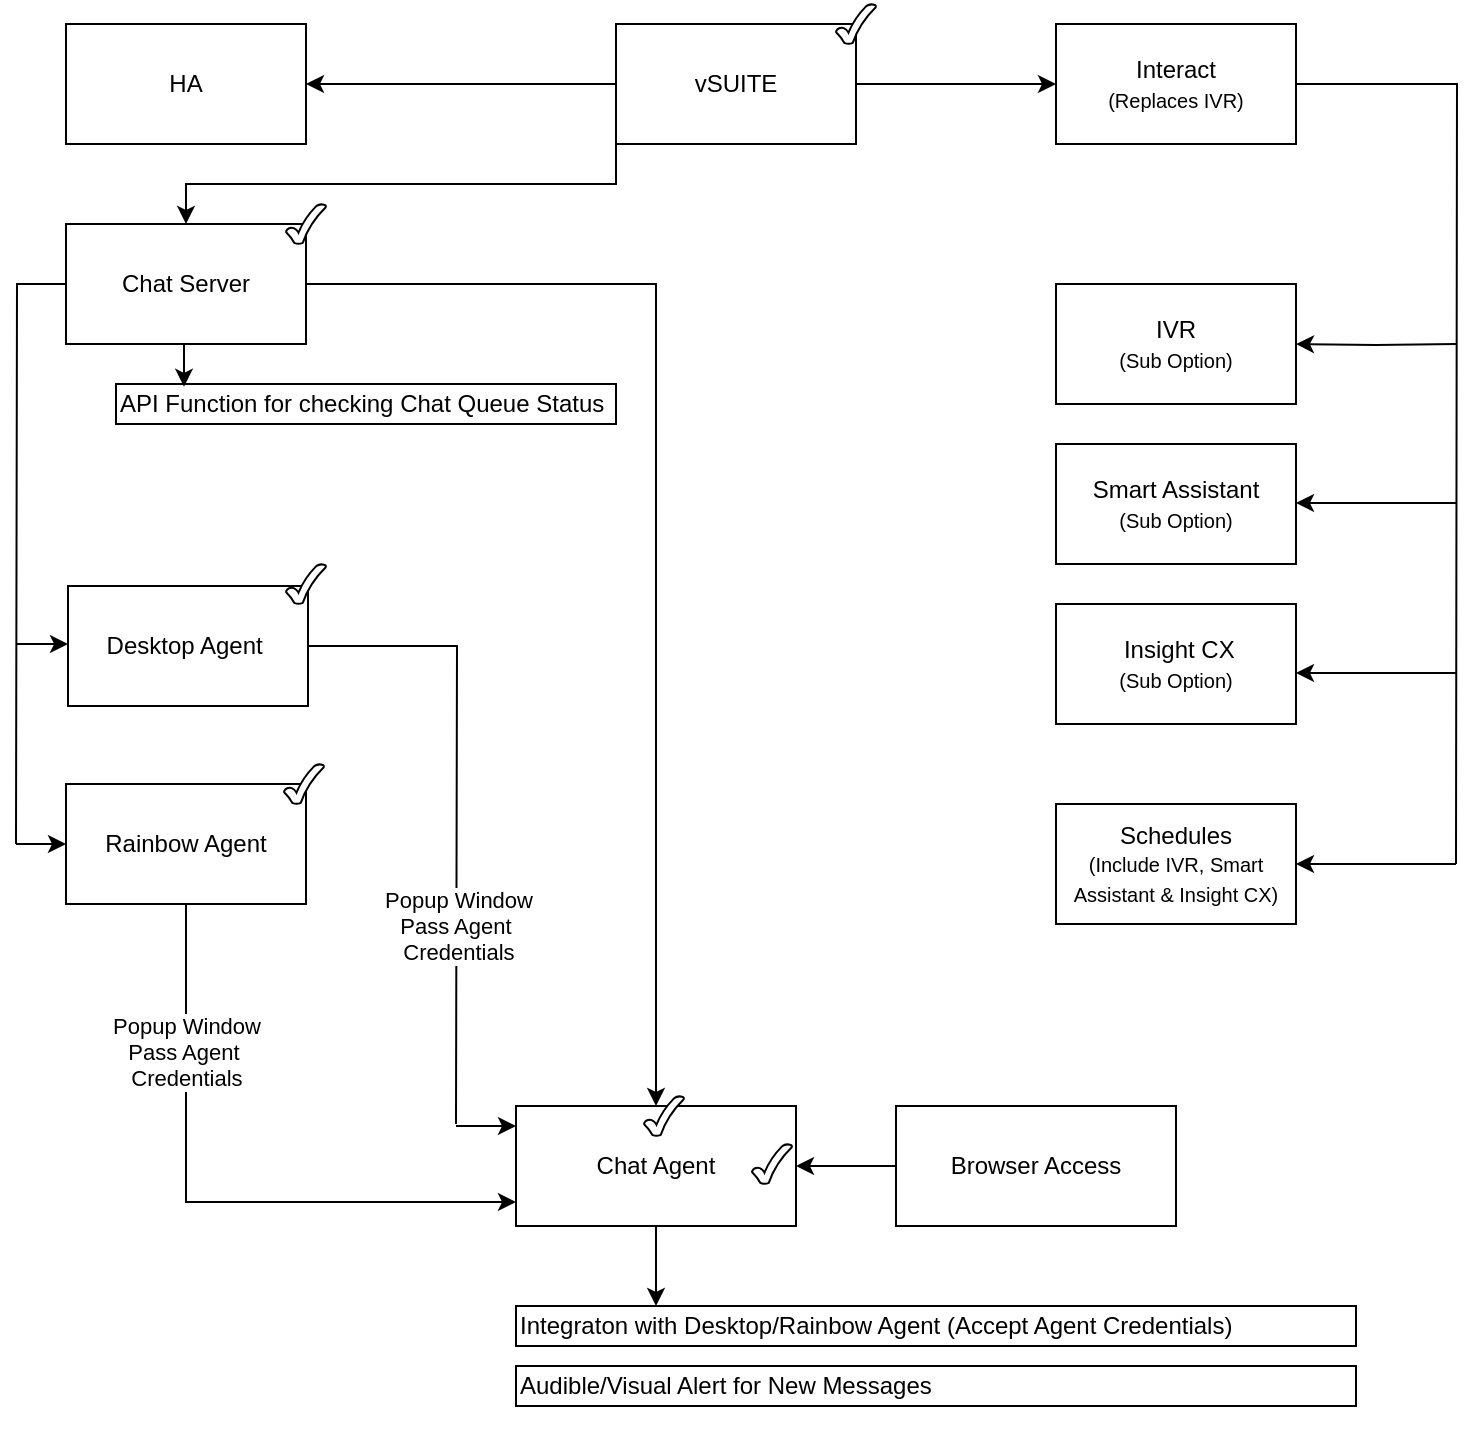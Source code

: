 <mxfile version="28.2.0">
  <diagram name="Page-1" id="HPRNnmYeag9wvSMXlz_C">
    <mxGraphModel dx="1540" dy="837" grid="1" gridSize="10" guides="1" tooltips="1" connect="1" arrows="1" fold="1" page="1" pageScale="1" pageWidth="827" pageHeight="1169" math="0" shadow="0">
      <root>
        <mxCell id="0" />
        <mxCell id="1" parent="0" />
        <mxCell id="qeHFE5mkfLP8KZIX4y5K-9" value="" style="group" vertex="1" connectable="0" parent="1">
          <mxGeometry x="330" y="10" width="130" height="70" as="geometry" />
        </mxCell>
        <mxCell id="qeHFE5mkfLP8KZIX4y5K-3" value="&lt;span style=&quot;color: light-dark(rgb(0, 0, 0), rgb(26, 26, 26));&quot;&gt;vSUITE&lt;/span&gt;" style="rounded=0;whiteSpace=wrap;html=1;fillColor=light-dark(#FFFFFF,#CCCCCC);movable=1;resizable=1;rotatable=1;deletable=1;editable=1;locked=0;connectable=1;" vertex="1" parent="qeHFE5mkfLP8KZIX4y5K-9">
          <mxGeometry y="10" width="120" height="60" as="geometry" />
        </mxCell>
        <mxCell id="qeHFE5mkfLP8KZIX4y5K-7" value="" style="verticalLabelPosition=bottom;verticalAlign=top;html=1;shape=mxgraph.basic.tick;fillColor=light-dark(#FFFFFF,#66CC00);movable=1;resizable=1;rotatable=1;deletable=1;editable=1;locked=0;connectable=1;" vertex="1" parent="qeHFE5mkfLP8KZIX4y5K-9">
          <mxGeometry x="110" width="20" height="20" as="geometry" />
        </mxCell>
        <mxCell id="qeHFE5mkfLP8KZIX4y5K-10" value="" style="group" vertex="1" connectable="0" parent="1">
          <mxGeometry x="55" y="110" width="130" height="70" as="geometry" />
        </mxCell>
        <mxCell id="qeHFE5mkfLP8KZIX4y5K-65" style="edgeStyle=orthogonalEdgeStyle;rounded=0;orthogonalLoop=1;jettySize=auto;html=1;exitX=0;exitY=0.5;exitDx=0;exitDy=0;endArrow=none;endFill=0;" edge="1" parent="qeHFE5mkfLP8KZIX4y5K-10" source="qeHFE5mkfLP8KZIX4y5K-6">
          <mxGeometry relative="1" as="geometry">
            <mxPoint x="-25" y="320" as="targetPoint" />
          </mxGeometry>
        </mxCell>
        <mxCell id="qeHFE5mkfLP8KZIX4y5K-88" style="edgeStyle=orthogonalEdgeStyle;rounded=0;orthogonalLoop=1;jettySize=auto;html=1;exitX=1;exitY=0.5;exitDx=0;exitDy=0;endArrow=none;endFill=0;" edge="1" parent="qeHFE5mkfLP8KZIX4y5K-10" source="qeHFE5mkfLP8KZIX4y5K-16">
          <mxGeometry relative="1" as="geometry">
            <mxPoint x="195" y="460" as="targetPoint" />
          </mxGeometry>
        </mxCell>
        <mxCell id="qeHFE5mkfLP8KZIX4y5K-109" value="Popup Window&lt;br&gt;Pass Agent&amp;nbsp;&lt;br&gt;Credentials" style="edgeLabel;html=1;align=center;verticalAlign=middle;resizable=0;points=[];" vertex="1" connectable="0" parent="qeHFE5mkfLP8KZIX4y5K-88">
          <mxGeometry x="-0.175" y="1" relative="1" as="geometry">
            <mxPoint x="-1" y="85" as="offset" />
          </mxGeometry>
        </mxCell>
        <mxCell id="qeHFE5mkfLP8KZIX4y5K-6" value="&lt;span style=&quot;color: light-dark(rgb(0, 0, 0), rgb(0, 0, 0));&quot;&gt;Chat Server&lt;/span&gt;" style="rounded=0;whiteSpace=wrap;html=1;fillColor=light-dark(#FFFFFF,#CCCCCC);" vertex="1" parent="qeHFE5mkfLP8KZIX4y5K-10">
          <mxGeometry y="10" width="120" height="60" as="geometry" />
        </mxCell>
        <mxCell id="qeHFE5mkfLP8KZIX4y5K-8" value="" style="verticalLabelPosition=bottom;verticalAlign=top;html=1;shape=mxgraph.basic.tick;fillColor=light-dark(#FFFFFF,#66CC00);" vertex="1" parent="qeHFE5mkfLP8KZIX4y5K-10">
          <mxGeometry x="110" width="20" height="20" as="geometry" />
        </mxCell>
        <mxCell id="qeHFE5mkfLP8KZIX4y5K-93" style="edgeStyle=orthogonalEdgeStyle;rounded=0;orthogonalLoop=1;jettySize=auto;html=1;entryX=0;entryY=0.5;entryDx=0;entryDy=0;entryPerimeter=0;" edge="1" parent="qeHFE5mkfLP8KZIX4y5K-10">
          <mxGeometry relative="1" as="geometry">
            <mxPoint x="225" y="461" as="targetPoint" />
            <mxPoint x="195" y="461" as="sourcePoint" />
            <Array as="points" />
          </mxGeometry>
        </mxCell>
        <mxCell id="qeHFE5mkfLP8KZIX4y5K-11" value="" style="group" vertex="1" connectable="0" parent="1">
          <mxGeometry x="55" y="10" width="130" height="70" as="geometry" />
        </mxCell>
        <mxCell id="qeHFE5mkfLP8KZIX4y5K-4" value="&lt;span style=&quot;color: light-dark(rgb(0, 0, 0), rgb(0, 0, 0));&quot;&gt;HA&lt;/span&gt;" style="rounded=0;whiteSpace=wrap;html=1;fillColor=light-dark(#FFFFFF,#CCCCCC);" vertex="1" parent="qeHFE5mkfLP8KZIX4y5K-11">
          <mxGeometry y="10" width="120" height="60" as="geometry" />
        </mxCell>
        <mxCell id="qeHFE5mkfLP8KZIX4y5K-104" value="" style="shape=image;html=1;verticalAlign=top;verticalLabelPosition=bottom;labelBackgroundColor=#ffffff;imageAspect=0;aspect=fixed;image=https://icons.diagrams.net/icon-cache1/Essentials-2479/039_-_Cross-1213.svg" vertex="1" parent="qeHFE5mkfLP8KZIX4y5K-11">
          <mxGeometry x="96" y="28" width="24" height="24" as="geometry" />
        </mxCell>
        <mxCell id="qeHFE5mkfLP8KZIX4y5K-19" value="" style="group" vertex="1" connectable="0" parent="1">
          <mxGeometry x="40" y="290" width="145" height="71" as="geometry" />
        </mxCell>
        <mxCell id="qeHFE5mkfLP8KZIX4y5K-37" value="" style="group" vertex="1" connectable="0" parent="qeHFE5mkfLP8KZIX4y5K-19">
          <mxGeometry x="16" width="129" height="71" as="geometry" />
        </mxCell>
        <mxCell id="qeHFE5mkfLP8KZIX4y5K-16" value="&lt;span style=&quot;color: light-dark(rgb(0, 0, 0), rgb(0, 0, 0));&quot;&gt;Desktop Agent&amp;nbsp;&lt;/span&gt;" style="rounded=0;whiteSpace=wrap;html=1;fillColor=light-dark(#FFFFFF,#CCCCCC);" vertex="1" parent="qeHFE5mkfLP8KZIX4y5K-37">
          <mxGeometry y="11" width="120" height="60" as="geometry" />
        </mxCell>
        <mxCell id="qeHFE5mkfLP8KZIX4y5K-35" value="" style="verticalLabelPosition=bottom;verticalAlign=top;html=1;shape=mxgraph.basic.tick;fillColor=light-dark(#FFFFFF,#66CC00);" vertex="1" parent="qeHFE5mkfLP8KZIX4y5K-37">
          <mxGeometry x="109" width="20" height="20" as="geometry" />
        </mxCell>
        <mxCell id="qeHFE5mkfLP8KZIX4y5K-66" style="edgeStyle=orthogonalEdgeStyle;rounded=0;orthogonalLoop=1;jettySize=auto;html=1;entryX=1;entryY=0.5;entryDx=0;entryDy=0;" edge="1" parent="qeHFE5mkfLP8KZIX4y5K-37">
          <mxGeometry relative="1" as="geometry">
            <mxPoint y="40.5" as="targetPoint" />
            <mxPoint x="-26" y="40" as="sourcePoint" />
          </mxGeometry>
        </mxCell>
        <mxCell id="qeHFE5mkfLP8KZIX4y5K-24" style="edgeStyle=orthogonalEdgeStyle;rounded=0;orthogonalLoop=1;jettySize=auto;html=1;exitX=0;exitY=0.5;exitDx=0;exitDy=0;" edge="1" parent="1" source="qeHFE5mkfLP8KZIX4y5K-3" target="qeHFE5mkfLP8KZIX4y5K-4">
          <mxGeometry relative="1" as="geometry" />
        </mxCell>
        <mxCell id="qeHFE5mkfLP8KZIX4y5K-30" value="" style="group" vertex="1" connectable="0" parent="1">
          <mxGeometry x="550" y="10" width="134" height="70" as="geometry" />
        </mxCell>
        <mxCell id="qeHFE5mkfLP8KZIX4y5K-55" style="edgeStyle=orthogonalEdgeStyle;rounded=0;orthogonalLoop=1;jettySize=auto;html=1;exitX=1;exitY=0.5;exitDx=0;exitDy=0;endArrow=none;endFill=0;" edge="1" parent="qeHFE5mkfLP8KZIX4y5K-30" source="qeHFE5mkfLP8KZIX4y5K-31">
          <mxGeometry relative="1" as="geometry">
            <mxPoint x="200" y="430" as="targetPoint" />
          </mxGeometry>
        </mxCell>
        <mxCell id="qeHFE5mkfLP8KZIX4y5K-31" value="&lt;span style=&quot;color: light-dark(rgb(0, 0, 0), rgb(0, 0, 0));&quot;&gt;Interact&lt;br&gt;&lt;font style=&quot;font-size: 10px;&quot;&gt;(Replaces IVR)&lt;/font&gt;&lt;/span&gt;&lt;font style=&quot;font-size: 10px;&quot;&gt;&lt;span style=&quot;color: light-dark(rgb(0, 0, 0), rgb(0, 0, 255));&quot;&gt;&lt;br&gt;&lt;/span&gt;&lt;/font&gt;" style="rounded=0;whiteSpace=wrap;html=1;fillColor=light-dark(#FFFFFF,#CCCCCC);movable=1;resizable=1;rotatable=1;deletable=1;editable=1;locked=0;connectable=1;" vertex="1" parent="qeHFE5mkfLP8KZIX4y5K-30">
          <mxGeometry y="10" width="120" height="60" as="geometry" />
        </mxCell>
        <mxCell id="qeHFE5mkfLP8KZIX4y5K-47" value="" style="shape=image;html=1;verticalAlign=top;verticalLabelPosition=bottom;labelBackgroundColor=#ffffff;imageAspect=0;aspect=fixed;image=https://icons.diagrams.net/icon-cache1/Essentials-2479/039_-_Cross-1213.svg" vertex="1" parent="qeHFE5mkfLP8KZIX4y5K-30">
          <mxGeometry x="110" y="-2" width="24" height="24" as="geometry" />
        </mxCell>
        <mxCell id="qeHFE5mkfLP8KZIX4y5K-33" style="edgeStyle=orthogonalEdgeStyle;rounded=0;orthogonalLoop=1;jettySize=auto;html=1;exitX=0;exitY=0.5;exitDx=0;exitDy=0;" edge="1" parent="1" source="qeHFE5mkfLP8KZIX4y5K-3" target="qeHFE5mkfLP8KZIX4y5K-6">
          <mxGeometry relative="1" as="geometry">
            <Array as="points">
              <mxPoint x="330" y="100" />
              <mxPoint x="115" y="100" />
            </Array>
          </mxGeometry>
        </mxCell>
        <mxCell id="qeHFE5mkfLP8KZIX4y5K-34" value="" style="group" vertex="1" connectable="0" parent="1">
          <mxGeometry x="62" y="390" width="126" height="70" as="geometry" />
        </mxCell>
        <mxCell id="qeHFE5mkfLP8KZIX4y5K-27" value="&lt;span style=&quot;color: light-dark(rgb(0, 0, 0), rgb(0, 0, 0));&quot;&gt;Rainbow &lt;/span&gt;&lt;span style=&quot;color: light-dark(rgb(0, 0, 0), rgb(0, 0, 0));&quot;&gt;&lt;span style=&quot;color: light-dark(rgb(0, 0, 0), rgb(0, 0, 0));&quot;&gt;Agen&lt;/span&gt;t&lt;/span&gt;" style="rounded=0;whiteSpace=wrap;html=1;fillColor=light-dark(#FFFFFF,#CCCCCC);" vertex="1" parent="qeHFE5mkfLP8KZIX4y5K-34">
          <mxGeometry x="-7" y="10" width="120" height="60" as="geometry" />
        </mxCell>
        <mxCell id="qeHFE5mkfLP8KZIX4y5K-28" value="" style="verticalLabelPosition=bottom;verticalAlign=top;html=1;shape=mxgraph.basic.tick;fillColor=light-dark(#FFFFFF,#66CC00);" vertex="1" parent="qeHFE5mkfLP8KZIX4y5K-34">
          <mxGeometry x="102" width="20" height="20" as="geometry" />
        </mxCell>
        <mxCell id="qeHFE5mkfLP8KZIX4y5K-71" style="edgeStyle=orthogonalEdgeStyle;rounded=0;orthogonalLoop=1;jettySize=auto;html=1;entryX=1;entryY=0.5;entryDx=0;entryDy=0;" edge="1" parent="qeHFE5mkfLP8KZIX4y5K-34">
          <mxGeometry relative="1" as="geometry">
            <mxPoint x="-7" y="39.5" as="targetPoint" />
            <mxPoint x="-32" y="40" as="sourcePoint" />
          </mxGeometry>
        </mxCell>
        <mxCell id="qeHFE5mkfLP8KZIX4y5K-38" value="" style="group" vertex="1" connectable="0" parent="1">
          <mxGeometry x="550" y="140" width="134" height="70" as="geometry" />
        </mxCell>
        <mxCell id="qeHFE5mkfLP8KZIX4y5K-39" value="&lt;span style=&quot;color: light-dark(rgb(0, 0, 0), rgb(0, 0, 0));&quot;&gt;IVR&lt;br&gt;&lt;/span&gt;&lt;span style=&quot;color: light-dark(rgb(0, 0, 0), rgb(0, 0, 255));&quot;&gt;&lt;span style=&quot;color: light-dark(rgb(0, 0, 0), rgb(0, 0, 0));&quot;&gt;&lt;font style=&quot;font-size: 10px;&quot;&gt;(Sub Option)&lt;/font&gt;&lt;/span&gt;&lt;/span&gt;" style="rounded=0;whiteSpace=wrap;html=1;fillColor=light-dark(#FFFFFF,#CCCCCC);movable=1;resizable=1;rotatable=1;deletable=1;editable=1;locked=0;connectable=1;" vertex="1" parent="qeHFE5mkfLP8KZIX4y5K-38">
          <mxGeometry y="10" width="120" height="60" as="geometry" />
        </mxCell>
        <mxCell id="qeHFE5mkfLP8KZIX4y5K-48" value="" style="shape=image;html=1;verticalAlign=top;verticalLabelPosition=bottom;labelBackgroundColor=#ffffff;imageAspect=0;aspect=fixed;image=https://icons.diagrams.net/icon-cache1/Essentials-2479/039_-_Cross-1213.svg" vertex="1" parent="qeHFE5mkfLP8KZIX4y5K-38">
          <mxGeometry x="110" y="-2" width="24" height="24" as="geometry" />
        </mxCell>
        <mxCell id="qeHFE5mkfLP8KZIX4y5K-41" value="" style="group" vertex="1" connectable="0" parent="1">
          <mxGeometry x="610" y="220" width="134" height="70" as="geometry" />
        </mxCell>
        <mxCell id="qeHFE5mkfLP8KZIX4y5K-42" value="&lt;span style=&quot;color: light-dark(rgb(0, 0, 0), rgb(0, 0, 0));&quot;&gt;Smart Assistant&lt;br&gt;&lt;/span&gt;&lt;span style=&quot;color: light-dark(rgb(0, 0, 0), rgb(0, 0, 255));&quot;&gt;&lt;span style=&quot;color: light-dark(rgb(0, 0, 0), rgb(0, 0, 0));&quot;&gt;&lt;font style=&quot;font-size: 10px;&quot;&gt;(Sub Option)&lt;/font&gt;&lt;/span&gt;&lt;/span&gt;" style="rounded=0;whiteSpace=wrap;html=1;fillColor=light-dark(#FFFFFF,#CCCCCC);movable=1;resizable=1;rotatable=1;deletable=1;editable=1;locked=0;connectable=1;" vertex="1" parent="qeHFE5mkfLP8KZIX4y5K-41">
          <mxGeometry x="-60" y="10" width="120" height="60" as="geometry" />
        </mxCell>
        <mxCell id="qeHFE5mkfLP8KZIX4y5K-49" value="" style="shape=image;html=1;verticalAlign=top;verticalLabelPosition=bottom;labelBackgroundColor=#ffffff;imageAspect=0;aspect=fixed;image=https://icons.diagrams.net/icon-cache1/Essentials-2479/039_-_Cross-1213.svg" vertex="1" parent="qeHFE5mkfLP8KZIX4y5K-41">
          <mxGeometry x="50" y="1" width="24" height="24" as="geometry" />
        </mxCell>
        <mxCell id="qeHFE5mkfLP8KZIX4y5K-57" style="edgeStyle=orthogonalEdgeStyle;rounded=0;orthogonalLoop=1;jettySize=auto;html=1;entryX=1;entryY=0.5;entryDx=0;entryDy=0;" edge="1" parent="qeHFE5mkfLP8KZIX4y5K-41">
          <mxGeometry relative="1" as="geometry">
            <mxPoint x="60" y="39.5" as="targetPoint" />
            <mxPoint x="140" y="39.5" as="sourcePoint" />
          </mxGeometry>
        </mxCell>
        <mxCell id="qeHFE5mkfLP8KZIX4y5K-44" value="" style="group" vertex="1" connectable="0" parent="1">
          <mxGeometry x="550" y="300" width="134" height="70" as="geometry" />
        </mxCell>
        <mxCell id="qeHFE5mkfLP8KZIX4y5K-45" value="&lt;span style=&quot;color: light-dark(rgb(0, 0, 0), rgb(0, 0, 0));&quot;&gt;&amp;nbsp;Insight CX&lt;br&gt;&lt;/span&gt;&lt;span style=&quot;color: light-dark(rgb(0, 0, 0), rgb(0, 0, 255));&quot;&gt;&lt;span style=&quot;color: light-dark(rgb(0, 0, 0), rgb(0, 0, 0));&quot;&gt;&lt;font style=&quot;font-size: 10px;&quot;&gt;(Sub Option)&lt;/font&gt;&lt;/span&gt;&lt;/span&gt;" style="rounded=0;whiteSpace=wrap;html=1;fillColor=light-dark(#FFFFFF,#CCCCCC);movable=1;resizable=1;rotatable=1;deletable=1;editable=1;locked=0;connectable=1;" vertex="1" parent="qeHFE5mkfLP8KZIX4y5K-44">
          <mxGeometry y="10" width="120" height="60" as="geometry" />
        </mxCell>
        <mxCell id="qeHFE5mkfLP8KZIX4y5K-50" value="" style="shape=image;html=1;verticalAlign=top;verticalLabelPosition=bottom;labelBackgroundColor=#ffffff;imageAspect=0;aspect=fixed;image=https://icons.diagrams.net/icon-cache1/Essentials-2479/039_-_Cross-1213.svg" vertex="1" parent="qeHFE5mkfLP8KZIX4y5K-44">
          <mxGeometry x="110" width="24" height="24" as="geometry" />
        </mxCell>
        <mxCell id="qeHFE5mkfLP8KZIX4y5K-51" value="" style="group" vertex="1" connectable="0" parent="1">
          <mxGeometry x="550" y="400" width="134" height="70" as="geometry" />
        </mxCell>
        <mxCell id="qeHFE5mkfLP8KZIX4y5K-52" value="&lt;span style=&quot;color: light-dark(rgb(0, 0, 0), rgb(0, 0, 0));&quot;&gt;Schedules&lt;br&gt;&lt;font style=&quot;font-size: 10px;&quot;&gt;(Include IVR, Smart Assistant &amp;amp; Insight CX)&lt;/font&gt;&lt;/span&gt;" style="rounded=0;whiteSpace=wrap;html=1;fillColor=light-dark(#FFFFFF,#CCCCCC);movable=1;resizable=1;rotatable=1;deletable=1;editable=1;locked=0;connectable=1;" vertex="1" parent="qeHFE5mkfLP8KZIX4y5K-51">
          <mxGeometry y="10" width="120" height="60" as="geometry" />
        </mxCell>
        <mxCell id="qeHFE5mkfLP8KZIX4y5K-53" value="" style="shape=image;html=1;verticalAlign=top;verticalLabelPosition=bottom;labelBackgroundColor=#ffffff;imageAspect=0;aspect=fixed;image=https://icons.diagrams.net/icon-cache1/Essentials-2479/039_-_Cross-1213.svg" vertex="1" parent="qeHFE5mkfLP8KZIX4y5K-51">
          <mxGeometry x="110" y="-2" width="24" height="24" as="geometry" />
        </mxCell>
        <mxCell id="qeHFE5mkfLP8KZIX4y5K-56" style="edgeStyle=orthogonalEdgeStyle;rounded=0;orthogonalLoop=1;jettySize=auto;html=1;entryX=1;entryY=0.5;entryDx=0;entryDy=0;" edge="1" parent="1" target="qeHFE5mkfLP8KZIX4y5K-39">
          <mxGeometry relative="1" as="geometry">
            <mxPoint x="870" y="780" as="targetPoint" />
            <mxPoint x="750" y="180" as="sourcePoint" />
          </mxGeometry>
        </mxCell>
        <mxCell id="qeHFE5mkfLP8KZIX4y5K-60" style="edgeStyle=orthogonalEdgeStyle;rounded=0;orthogonalLoop=1;jettySize=auto;html=1;entryX=1;entryY=0.5;entryDx=0;entryDy=0;" edge="1" parent="1">
          <mxGeometry relative="1" as="geometry">
            <mxPoint x="670" y="344.5" as="targetPoint" />
            <mxPoint x="750" y="344.5" as="sourcePoint" />
          </mxGeometry>
        </mxCell>
        <mxCell id="qeHFE5mkfLP8KZIX4y5K-61" style="edgeStyle=orthogonalEdgeStyle;rounded=0;orthogonalLoop=1;jettySize=auto;html=1;entryX=1;entryY=0.5;entryDx=0;entryDy=0;" edge="1" parent="1">
          <mxGeometry relative="1" as="geometry">
            <mxPoint x="670" y="440" as="targetPoint" />
            <mxPoint x="750" y="440" as="sourcePoint" />
          </mxGeometry>
        </mxCell>
        <mxCell id="qeHFE5mkfLP8KZIX4y5K-62" style="edgeStyle=orthogonalEdgeStyle;rounded=0;orthogonalLoop=1;jettySize=auto;html=1;exitX=1;exitY=0.5;exitDx=0;exitDy=0;entryX=0;entryY=0.5;entryDx=0;entryDy=0;" edge="1" parent="1" source="qeHFE5mkfLP8KZIX4y5K-3" target="qeHFE5mkfLP8KZIX4y5K-31">
          <mxGeometry relative="1" as="geometry" />
        </mxCell>
        <mxCell id="qeHFE5mkfLP8KZIX4y5K-68" value="" style="group" vertex="1" connectable="0" parent="1">
          <mxGeometry x="300" y="551" width="134" height="70" as="geometry" />
        </mxCell>
        <mxCell id="qeHFE5mkfLP8KZIX4y5K-124" style="edgeStyle=orthogonalEdgeStyle;rounded=0;orthogonalLoop=1;jettySize=auto;html=1;exitX=0.5;exitY=1;exitDx=0;exitDy=0;" edge="1" parent="qeHFE5mkfLP8KZIX4y5K-68" source="qeHFE5mkfLP8KZIX4y5K-69">
          <mxGeometry relative="1" as="geometry">
            <mxPoint x="50" y="110" as="targetPoint" />
          </mxGeometry>
        </mxCell>
        <mxCell id="qeHFE5mkfLP8KZIX4y5K-69" value="&lt;span style=&quot;color: light-dark(rgb(0, 0, 0), rgb(0, 0, 0));&quot;&gt;&lt;span style=&quot;color: light-dark(rgb(0, 0, 0), rgb(0, 0, 0));&quot;&gt;Chat Agen&lt;/span&gt;t&lt;/span&gt;" style="rounded=0;whiteSpace=wrap;html=1;fillColor=light-dark(#FFFFFF,#CCCCCC);movable=1;resizable=1;rotatable=1;deletable=1;editable=1;locked=0;connectable=1;" vertex="1" parent="qeHFE5mkfLP8KZIX4y5K-68">
          <mxGeometry x="-20" y="10" width="140" height="60" as="geometry" />
        </mxCell>
        <mxCell id="qeHFE5mkfLP8KZIX4y5K-77" value="" style="verticalLabelPosition=bottom;verticalAlign=top;html=1;shape=mxgraph.basic.tick;fillColor=light-dark(#FFFFFF,#66CC00);" vertex="1" parent="qeHFE5mkfLP8KZIX4y5K-68">
          <mxGeometry x="98" y="29" width="20" height="20" as="geometry" />
        </mxCell>
        <mxCell id="qeHFE5mkfLP8KZIX4y5K-92" value="" style="verticalLabelPosition=bottom;verticalAlign=top;html=1;shape=mxgraph.basic.tick;fillColor=light-dark(#FFFFFF,#66CC00);" vertex="1" parent="qeHFE5mkfLP8KZIX4y5K-68">
          <mxGeometry x="44" y="5" width="20" height="20" as="geometry" />
        </mxCell>
        <mxCell id="qeHFE5mkfLP8KZIX4y5K-101" value="" style="shape=image;html=1;verticalAlign=top;verticalLabelPosition=bottom;labelBackgroundColor=#ffffff;imageAspect=0;aspect=fixed;image=https://icons.diagrams.net/icon-cache1/Essentials-2479/039_-_Cross-1213.svg" vertex="1" parent="qeHFE5mkfLP8KZIX4y5K-68">
          <mxGeometry x="-20" y="46" width="24" height="24" as="geometry" />
        </mxCell>
        <mxCell id="qeHFE5mkfLP8KZIX4y5K-85" style="edgeStyle=orthogonalEdgeStyle;rounded=0;orthogonalLoop=1;jettySize=auto;html=1;exitX=1;exitY=0.5;exitDx=0;exitDy=0;entryX=0.5;entryY=0;entryDx=0;entryDy=0;" edge="1" parent="1" source="qeHFE5mkfLP8KZIX4y5K-6" target="qeHFE5mkfLP8KZIX4y5K-69">
          <mxGeometry relative="1" as="geometry" />
        </mxCell>
        <mxCell id="qeHFE5mkfLP8KZIX4y5K-87" style="edgeStyle=orthogonalEdgeStyle;rounded=0;orthogonalLoop=1;jettySize=auto;html=1;exitX=0;exitY=0.5;exitDx=0;exitDy=0;entryX=1;entryY=0.5;entryDx=0;entryDy=0;" edge="1" parent="1" source="qeHFE5mkfLP8KZIX4y5K-86" target="qeHFE5mkfLP8KZIX4y5K-69">
          <mxGeometry relative="1" as="geometry" />
        </mxCell>
        <mxCell id="qeHFE5mkfLP8KZIX4y5K-86" value="&lt;span style=&quot;color: light-dark(rgb(0, 0, 0), rgb(0, 0, 0));&quot;&gt;Browser Access&lt;/span&gt;" style="rounded=0;whiteSpace=wrap;html=1;fillColor=light-dark(#FFFFFF,#CCCCCC);movable=1;resizable=1;rotatable=1;deletable=1;editable=1;locked=0;connectable=1;" vertex="1" parent="1">
          <mxGeometry x="470" y="561" width="140" height="60" as="geometry" />
        </mxCell>
        <mxCell id="qeHFE5mkfLP8KZIX4y5K-97" value="" style="shape=image;html=1;verticalAlign=top;verticalLabelPosition=bottom;labelBackgroundColor=#ffffff;imageAspect=0;aspect=fixed;image=https://icons.diagrams.net/icon-cache1/Essentials-2479/039_-_Cross-1213.svg" vertex="1" parent="1">
          <mxGeometry x="280" y="562" width="24" height="24" as="geometry" />
        </mxCell>
        <mxCell id="qeHFE5mkfLP8KZIX4y5K-108" style="edgeStyle=orthogonalEdgeStyle;rounded=0;orthogonalLoop=1;jettySize=auto;html=1;exitX=0.5;exitY=1;exitDx=0;exitDy=0;entryX=0;entryY=0.5;entryDx=0;entryDy=0;" edge="1" parent="1" source="qeHFE5mkfLP8KZIX4y5K-27" target="qeHFE5mkfLP8KZIX4y5K-101">
          <mxGeometry relative="1" as="geometry" />
        </mxCell>
        <mxCell id="qeHFE5mkfLP8KZIX4y5K-110" value="Popup Window&lt;br&gt;Pass Agent&amp;nbsp;&lt;br&gt;Credentials" style="edgeLabel;html=1;align=center;verticalAlign=middle;resizable=0;points=[];" vertex="1" connectable="0" parent="qeHFE5mkfLP8KZIX4y5K-108">
          <mxGeometry x="-0.528" relative="1" as="geometry">
            <mxPoint as="offset" />
          </mxGeometry>
        </mxCell>
        <mxCell id="qeHFE5mkfLP8KZIX4y5K-115" value="" style="shape=image;html=1;verticalAlign=top;verticalLabelPosition=bottom;labelBackgroundColor=#ffffff;imageAspect=0;aspect=fixed;image=https://icons.diagrams.net/icon-cache1/Essentials-2479/039_-_Cross-1213.svg" vertex="1" parent="1">
          <mxGeometry x="250" y="661.004" width="24" height="24" as="geometry" />
        </mxCell>
        <mxCell id="qeHFE5mkfLP8KZIX4y5K-117" value="" style="group" vertex="1" connectable="0" parent="1">
          <mxGeometry x="300" y="631" width="400" height="100" as="geometry" />
        </mxCell>
        <mxCell id="qeHFE5mkfLP8KZIX4y5K-118" value="&lt;span style=&quot;color: light-dark(rgb(0, 0, 0), rgb(0, 0, 0));&quot;&gt;Integraton with Desktop/Rainbow Agent (Accept Agent Credentials)&lt;/span&gt;" style="rounded=0;whiteSpace=wrap;html=1;fillColor=light-dark(#FFFFFF,#CCCCCC);movable=1;resizable=1;rotatable=1;deletable=1;editable=1;locked=0;connectable=1;align=left;" vertex="1" parent="qeHFE5mkfLP8KZIX4y5K-117">
          <mxGeometry x="-20" y="30" width="420" height="20" as="geometry" />
        </mxCell>
        <mxCell id="qeHFE5mkfLP8KZIX4y5K-122" value="" style="group" vertex="1" connectable="0" parent="qeHFE5mkfLP8KZIX4y5K-117">
          <mxGeometry y="30" width="400" height="70" as="geometry" />
        </mxCell>
        <mxCell id="qeHFE5mkfLP8KZIX4y5K-123" value="&lt;span style=&quot;color: light-dark(rgb(0, 0, 0), rgb(0, 0, 0));&quot;&gt;Audible/Visual Alert for New Messages&lt;/span&gt;" style="rounded=0;whiteSpace=wrap;html=1;fillColor=light-dark(#FFFFFF,#CCCCCC);movable=1;resizable=1;rotatable=1;deletable=1;editable=1;locked=0;connectable=1;align=left;" vertex="1" parent="qeHFE5mkfLP8KZIX4y5K-122">
          <mxGeometry x="-20" y="30" width="420" height="20" as="geometry" />
        </mxCell>
        <mxCell id="qeHFE5mkfLP8KZIX4y5K-125" value="" style="shape=image;html=1;verticalAlign=top;verticalLabelPosition=bottom;labelBackgroundColor=#ffffff;imageAspect=0;aspect=fixed;image=https://icons.diagrams.net/icon-cache1/Essentials-2479/039_-_Cross-1213.svg" vertex="1" parent="1">
          <mxGeometry x="250" y="691" width="24" height="24" as="geometry" />
        </mxCell>
        <mxCell id="qeHFE5mkfLP8KZIX4y5K-127" value="&lt;span style=&quot;color: light-dark(rgb(0, 0, 0), rgb(0, 0, 0));&quot;&gt;API Function for checking Chat Queue Status&lt;/span&gt;" style="rounded=0;whiteSpace=wrap;html=1;fillColor=light-dark(#FFFFFF,#CCCCCC);movable=1;resizable=1;rotatable=1;deletable=1;editable=1;locked=0;connectable=1;align=left;" vertex="1" parent="1">
          <mxGeometry x="80" y="200" width="250" height="20" as="geometry" />
        </mxCell>
        <mxCell id="qeHFE5mkfLP8KZIX4y5K-128" value="" style="shape=image;html=1;verticalAlign=top;verticalLabelPosition=bottom;labelBackgroundColor=#ffffff;imageAspect=0;aspect=fixed;image=https://icons.diagrams.net/icon-cache1/Essentials-2479/039_-_Cross-1213.svg" vertex="1" parent="1">
          <mxGeometry x="53" y="198" width="24" height="24" as="geometry" />
        </mxCell>
        <mxCell id="qeHFE5mkfLP8KZIX4y5K-129" style="edgeStyle=orthogonalEdgeStyle;rounded=0;orthogonalLoop=1;jettySize=auto;html=1;exitX=0.5;exitY=1;exitDx=0;exitDy=0;entryX=0.136;entryY=0.07;entryDx=0;entryDy=0;entryPerimeter=0;" edge="1" parent="1" source="qeHFE5mkfLP8KZIX4y5K-6" target="qeHFE5mkfLP8KZIX4y5K-127">
          <mxGeometry relative="1" as="geometry" />
        </mxCell>
      </root>
    </mxGraphModel>
  </diagram>
</mxfile>
